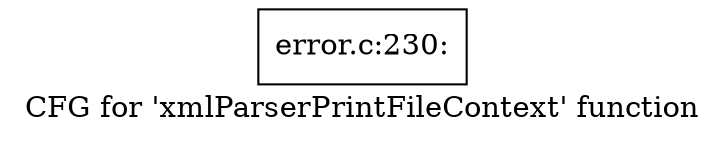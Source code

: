digraph "CFG for 'xmlParserPrintFileContext' function" {
	label="CFG for 'xmlParserPrintFileContext' function";

	Node0x4546be0 [shape=record,label="{error.c:230:}"];
}
